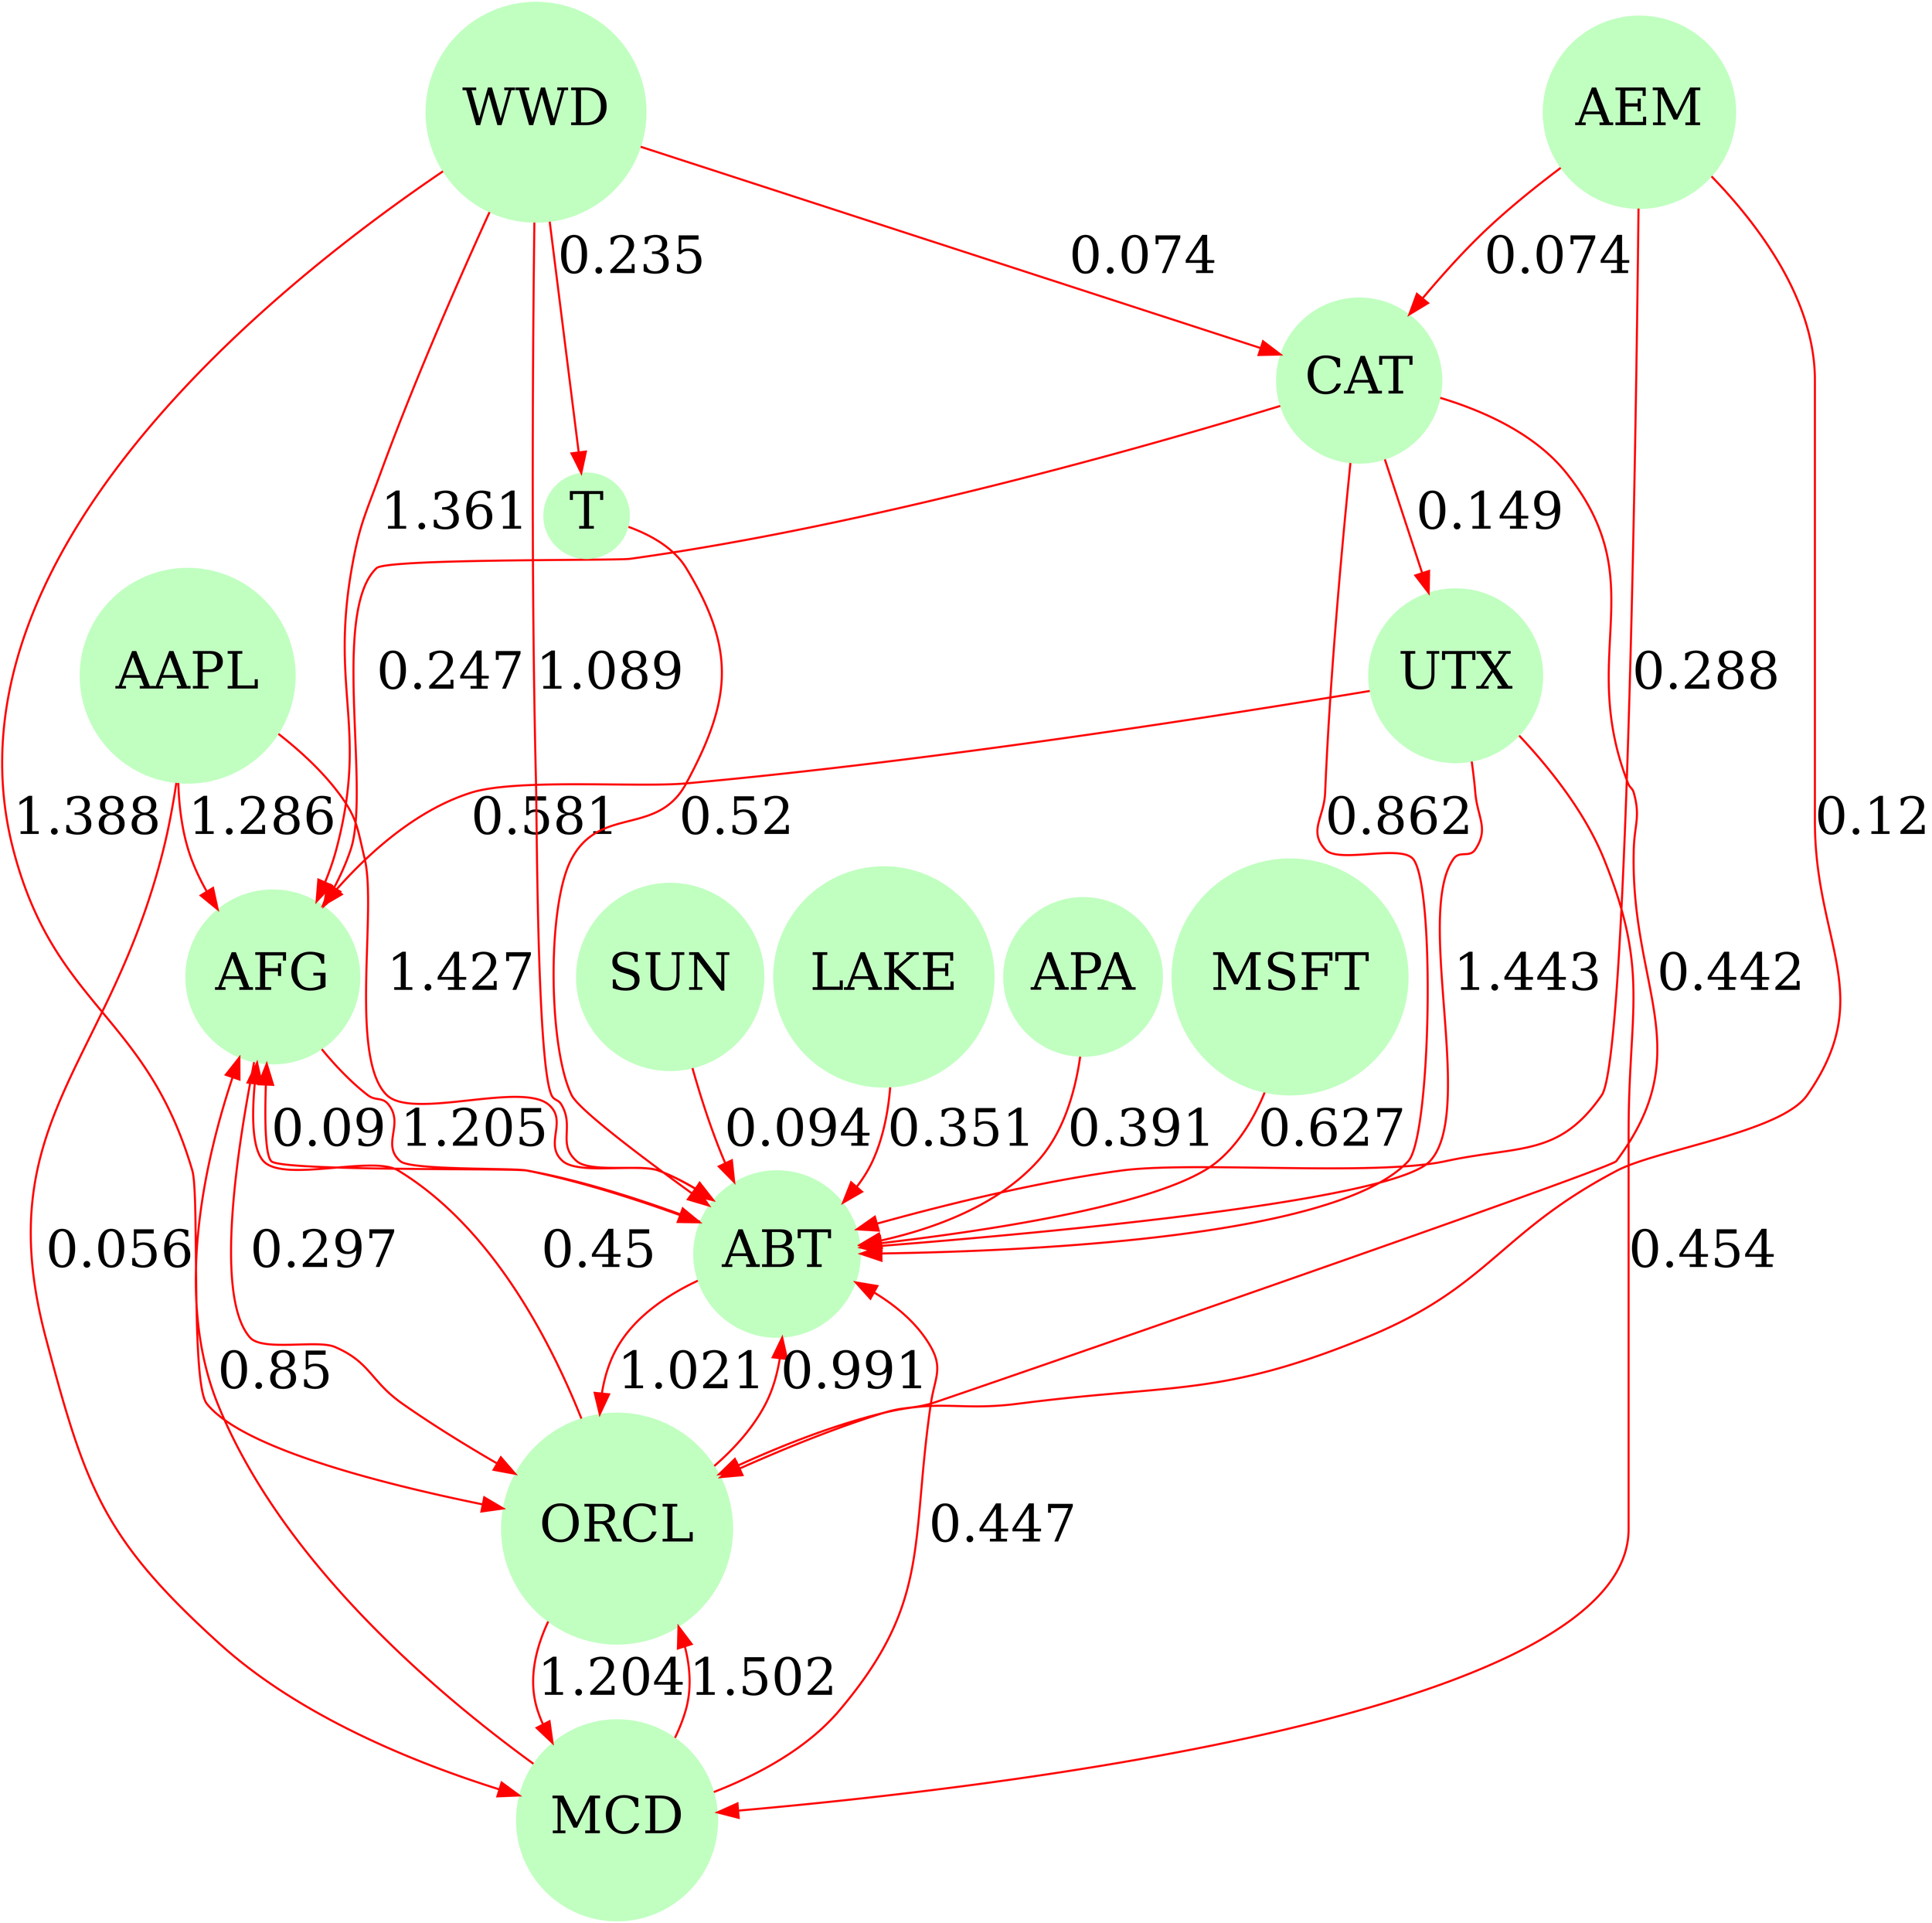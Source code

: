 digraph {

node[fontsize=100]
edge[fontsize=100]

CAT -> UTX	 [arrowsize=4,penwidth=4,color=red,label=0.149];
CAT -> AFG	 [arrowsize=4,penwidth=4,color=red,label=0.247];
CAT -> ABT	 [arrowsize=4,penwidth=4,color=red,label=0.862];
CAT -> ORCL	 [arrowsize=4,penwidth=4,color=red,label=0.442];
UTX -> ABT	 [arrowsize=4,penwidth=4,color=red,label=1.443];
UTX -> AFG	 [arrowsize=4,penwidth=4,color=red,label=0.581];
UTX -> MCD	 [arrowsize=4,penwidth=4,color=red,label=0.454];
AFG -> ORCL	 [arrowsize=4,penwidth=4,color=red,label=0.297];
AFG -> ABT	 [arrowsize=4,penwidth=4,color=red,label=1.205];
ABT -> ORCL	 [arrowsize=4,penwidth=4,color=red,label=1.021];
ABT -> AFG	 [arrowsize=4,penwidth=4,color=red,label=0.09];
ORCL -> AFG	 [arrowsize=4,penwidth=4,color=red,label=0.45];
ORCL -> ABT	 [arrowsize=4,penwidth=4,color=red,label=0.991];
ORCL -> MCD	 [arrowsize=4,penwidth=4,color=red,label=1.204];
SUN -> ABT	 [arrowsize=4,penwidth=4,color=red,label=0.094];
AAPL -> AFG	 [arrowsize=4,penwidth=4,color=red,label=1.286];
AAPL -> ABT	 [arrowsize=4,penwidth=4,color=red,label=1.427];
AAPL -> MCD	 [arrowsize=4,penwidth=4,color=red,label=0.056];
MCD -> ORCL	 [arrowsize=4,penwidth=4,color=red,label=1.502];
MCD -> AFG	 [arrowsize=4,penwidth=4,color=red,label=0.85];
MCD -> ABT	 [arrowsize=4,penwidth=4,color=red,label=0.447];
LAKE -> ABT	 [arrowsize=4,penwidth=4,color=red,label=0.351];
WWD -> AFG	 [arrowsize=4,penwidth=4,color=red,label=1.361];
WWD -> CAT	 [arrowsize=4,penwidth=4,color=red,label=0.074];
WWD -> ORCL	 [arrowsize=4,penwidth=4,color=red,label=1.388];
WWD -> ABT	 [arrowsize=4,penwidth=4,color=red,label=1.089];
WWD -> T	 [arrowsize=4,penwidth=4,color=red,label=0.235];
T -> ABT	 [arrowsize=4,penwidth=4,color=red,label=0.52];
APA -> ABT	 [arrowsize=4,penwidth=4,color=red,label=0.391];
AEM -> ORCL	 [arrowsize=4,penwidth=4,color=red,label=0.12];
AEM -> ABT	 [arrowsize=4,penwidth=4,color=red,label=0.288];
AEM -> CAT	 [arrowsize=4,penwidth=4,color=red,label=0.074];
MSFT -> ABT	 [arrowsize=4,penwidth=4,color=red,label=0.627];

CAT [shape=circle,color=darkseagreen1,style=filled];
SUN [shape=circle,color=darkseagreen1,style=filled];
AAPL [shape=circle,color=darkseagreen1,style=filled];
AFG [shape=circle,color=darkseagreen1,style=filled];
LAKE [shape=circle,color=darkseagreen1,style=filled];
MCD [shape=circle,color=darkseagreen1,style=filled];
WWD [shape=circle,color=darkseagreen1,style=filled];
ORCL [shape=circle,color=darkseagreen1,style=filled];
ABT [shape=circle,color=darkseagreen1,style=filled];
T [shape=circle,color=darkseagreen1,style=filled];
UTX [shape=circle,color=darkseagreen1,style=filled];
APA [shape=circle,color=darkseagreen1,style=filled];
AEM [shape=circle,color=darkseagreen1,style=filled];
MSFT [shape=circle,color=darkseagreen1,style=filled];

}

